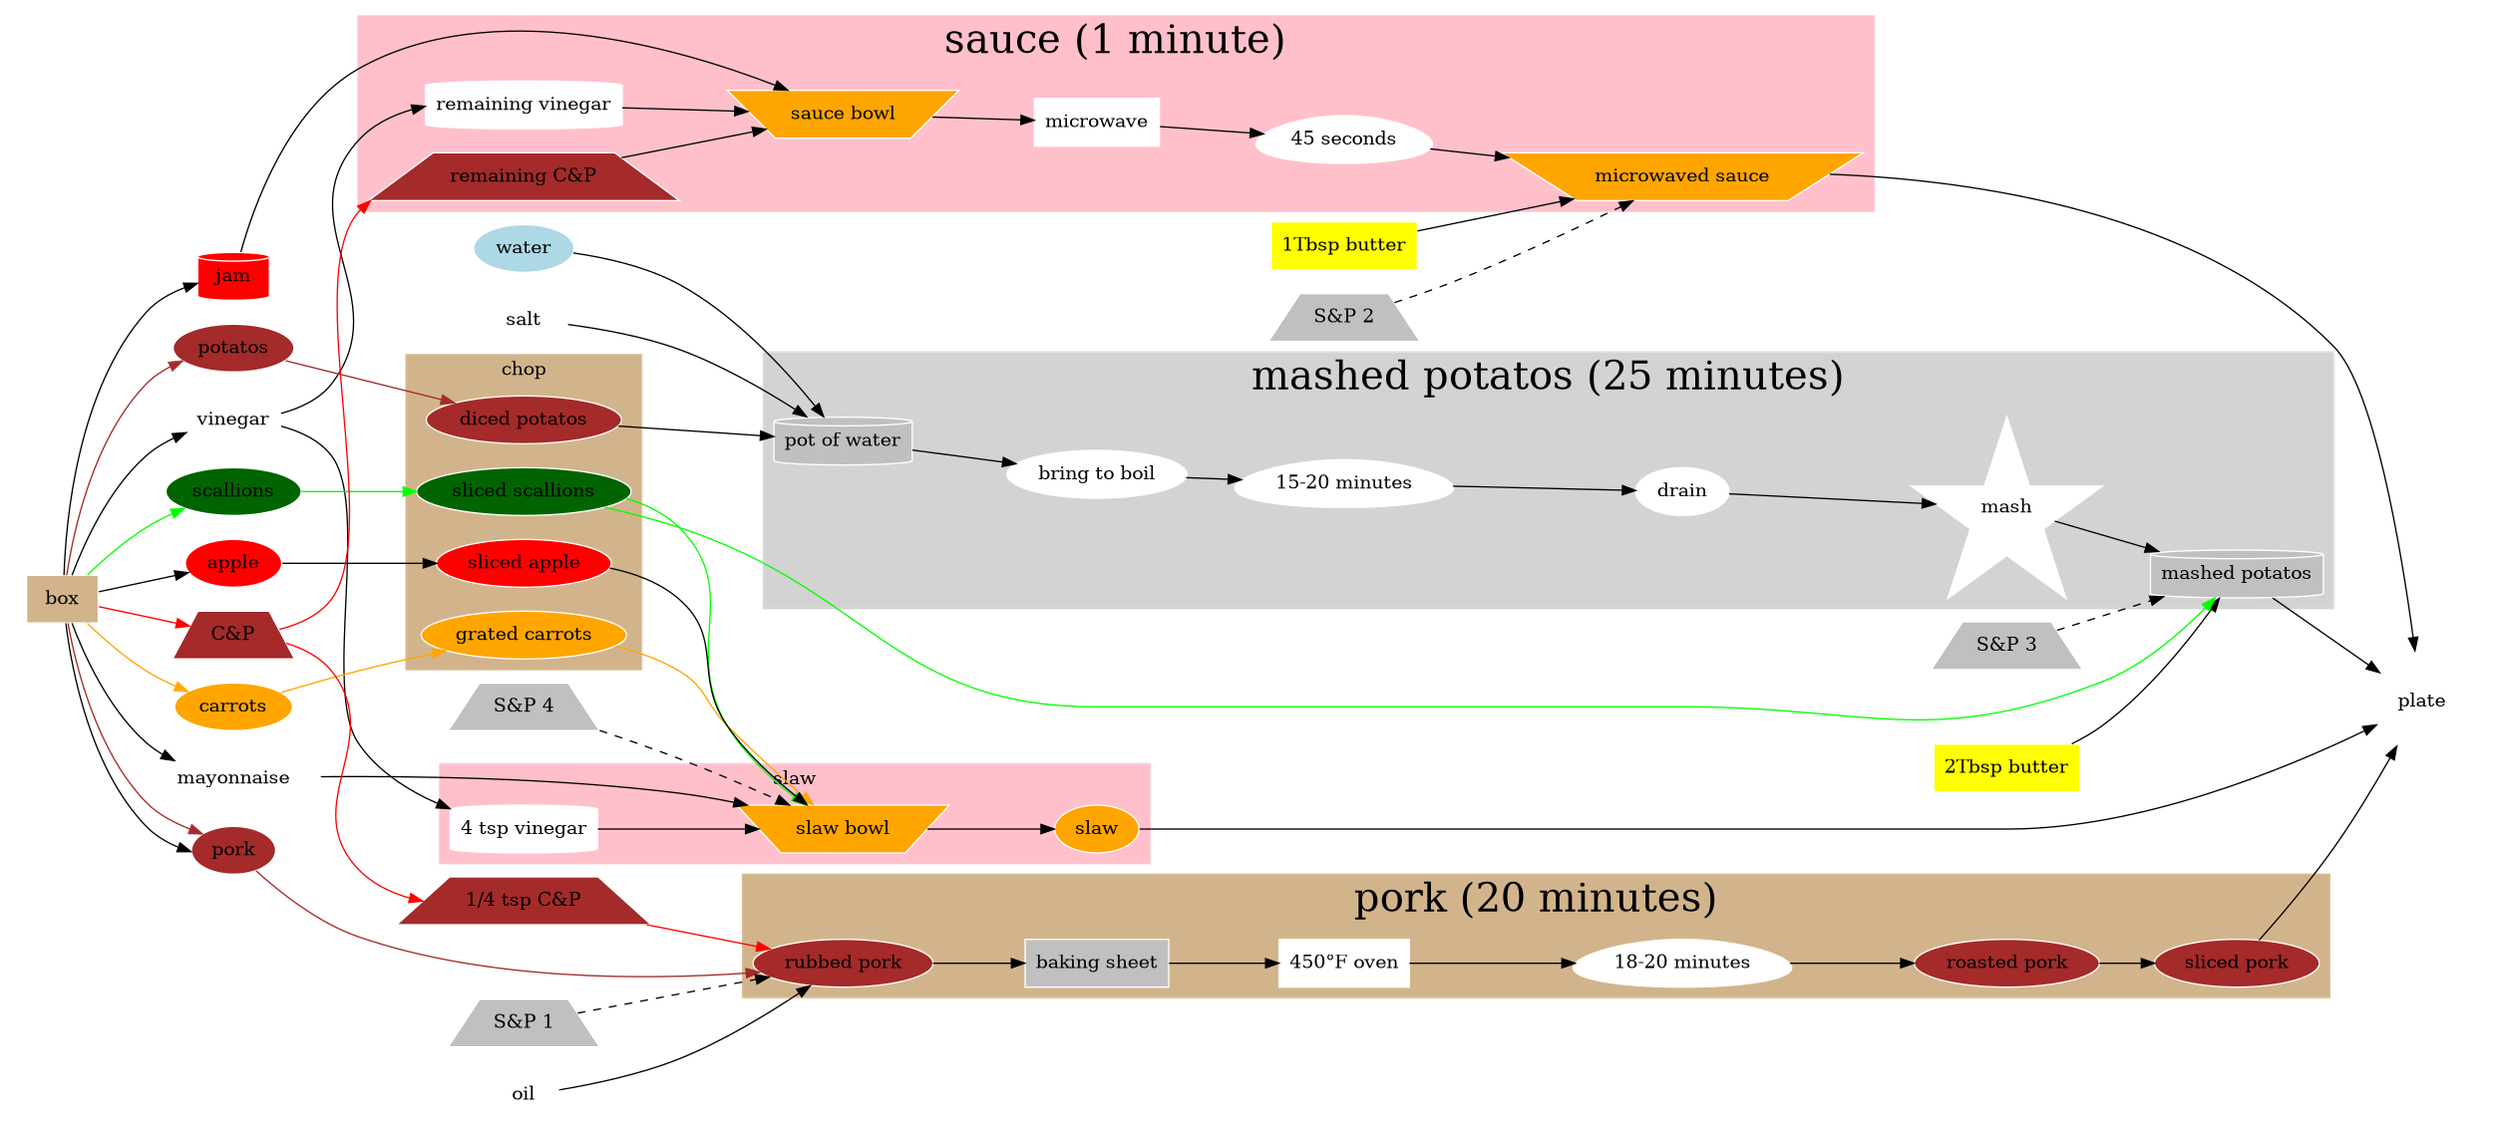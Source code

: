@startuml
digraph G {
     
  bgcolor="transparent"
  node[style=filled color=white]
     
     

rankdir=LR

subgraph cluster_unbox {
  label = "unbox"
  style = "invis"
  box -> {
    apple, pork, jam, mayonnaise, vinegar
  }
  box -> carrots   [color=orange]
  box -> scallions [color=green]
  box -> "C&P"     [color=red]
  box -> potatos   [color=brown]
  box -> pork      [color=brown]
}

"S&P 1" -> "rubbed pork"      [style=dashed]
"S&P 3" -> "mashed potatos"   [style=dashed]
"S&P 4" -> "slaw bowl"        [style=dashed]
"S&P 2" -> "microwaved sauce" [style=dashed]

"C&P"   -> {"1/4 tsp C&P", "remaining C&P"} [color=red]
vinegar -> { "4 tsp vinegar", "remaining vinegar" }
"1/4 tsp C&P"  -> "rubbed pork" [color=red]
pork           -> "rubbed pork" [color=brown]
oil            -> "rubbed pork"

mayonnaise -> "slaw bowl"

{ water, salt } -> "pot of water"

"2Tbsp butter" -> "mashed potatos"
"1Tbsp butter" -> "microwaved sauce"

subgraph cluster_chop {
  label = "chop"
  style=filled
  color=tan
  node [style=filled,color=white]
  scallions -> "sliced scallions" [color=green]
  carrots   -> "grated carrots"   [color=orange]
  apple     -> "sliced apple"
  potatos   -> "diced potatos"    [color=brown]
}

subgraph cluster_oven {
  label = "pork (20 minutes)"
  style=filled
  color=tan
  fontsize=30
  node [style=filled,color=white]
  "rubbed pork" -> "baking sheet" -> "450°F oven" -> "18-20 minutes" -> "roasted pork" -> "sliced pork"
}

subgraph cluster_bowl {
  label = "slaw"
  style=filled
  color=pink
  node [style=filled,color=white]
  "sliced apple"     -> "slaw bowl"
  "sliced scallions" -> "slaw bowl" [color=green]
  "grated carrots"   -> "slaw bowl" [color=orange]
  "4 tsp vinegar"    -> "slaw bowl"
  "slaw bowl"        -> slaw
}

subgraph cluster_pot {
  label = "mashed potatos (25 minutes)"
  style=filled
  color=lightgray
  fontsize=30
  node [style=filled,color=white]
  "diced potatos" ->"pot of water" -> "bring to boil" -> "15-20 minutes" -> drain -> mash -> "mashed potatos"
  "sliced scallions" -> "mashed potatos" [color=green]
}

subgraph cluster_sauce_bowl {
  label = "sauce (1 minute)"
  style=filled
  color=pink
  fontsize=30
  node [style=filled,color=white]
  {"remaining vinegar", "remaining C&P"} -> "sauce bowl"
  jam -> "sauce bowl" -> microwave -> "45 seconds" -> "microwaved sauce"
}

subgraph cluster_plate {
  style=invis
  {"mashed potatos", "microwaved sauce", "sliced pork", slaw } -> plate
}


box [shape=box style=filled fillcolor=tan]

apple [style=filled fillcolor=red]
"sliced apple" [style=filled fillcolor=red]

mash [shape=star]
"baking sheet" [shape=box style=filled fillcolor=gray]

"pot of water"   [shape=cylinder style=filled fillcolor=gray]
"mashed potatos" [shape=cylinder style=filled fillcolor=gray]

"slaw bowl"        [shape=invtrapezium style=filled fillcolor=orange]
"sauce bowl"       [shape=invtrapezium style=filled fillcolor=orange]
"microwaved sauce" [shape=invtrapezium style=filled fillcolor=orange]

scallions          [style=filled fillcolor=darkgreen]
"sliced scallions" [style=filled fillcolor=darkgreen]

slaw             [style=filled fillcolor=orange]
"grated carrots" [style=filled fillcolor=orange]
carrots          [style=filled fillcolor=orange]

"1Tbsp butter" [shape=box style=filled fillcolor=yellow]
"2Tbsp butter" [shape=box style=filled fillcolor=yellow]

"pork"          [style=filled fillcolor=brown]
"potatos"       [style=filled fillcolor=brown]
"diced potatos" [style=filled fillcolor=brown]
"rubbed pork"   [style=filled fillcolor=brown]
"roasted pork"  [style=filled fillcolor=brown]
"sliced pork"   [style=filled fillcolor=brown]

water   [style=filled fillcolor=lightblue]
jam     [shape=cylinder style=filled fillcolor=red]
vinegar [shape=cylinder]

"4 tsp vinegar"     [shape=cylinder style=filled fillcolor=white]
"remaining vinegar" [shape=cylinder style=filled fillcolor=white]

"C&P"           [style=filled shape=trapezium fillcolor=brown]
"remaining C&P" [style=filled shape=trapezium fillcolor=brown]
"1/4 tsp C&P"   [style=filled shape=trapezium fillcolor=brown]

salt [shape=trapezium]
"S&P 1" [shape=trapezium style=filled fillcolor=gray]
"S&P 2" [shape=trapezium style=filled fillcolor=gray]
"S&P 3" [shape=trapezium style=filled fillcolor=gray]
"S&P 4" [shape=trapezium style=filled fillcolor=gray]

"45 seconds"    [shape=egg] # egg timer
"18-20 minutes" [shape=egg] # easter egg
"15-20 minutes" [shape=egg] #dadjoke

microwave   [shape=box]
"450°F oven"[shape=box]

plate [shape=doublecircle]

}

@enduml
